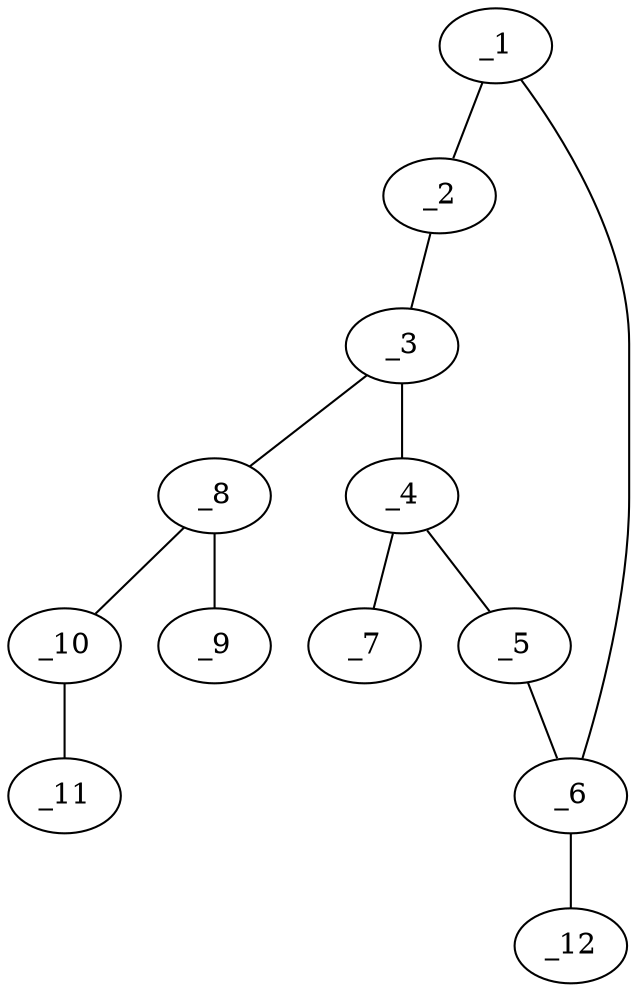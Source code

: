 graph molid602880 {
	_1	 [charge=0,
		chem=4,
		symbol="N  ",
		x="4.5981",
		y="-1.25"];
	_2	 [charge=0,
		chem=1,
		symbol="C  ",
		x="4.5981",
		y="-0.25"];
	_1 -- _2	 [valence=1];
	_6	 [charge=0,
		chem=1,
		symbol="C  ",
		x="3.732",
		y="-1.75"];
	_1 -- _6	 [valence=2];
	_3	 [charge=0,
		chem=1,
		symbol="C  ",
		x="3.7321",
		y="0.25"];
	_2 -- _3	 [valence=2];
	_4	 [charge=0,
		chem=1,
		symbol="C  ",
		x="2.866",
		y="-0.25"];
	_3 -- _4	 [valence=1];
	_8	 [charge=0,
		chem=1,
		symbol="C  ",
		x="3.7321",
		y="1.25"];
	_3 -- _8	 [valence=1];
	_5	 [charge=0,
		chem=4,
		symbol="N  ",
		x="2.866",
		y="-1.25"];
	_4 -- _5	 [valence=2];
	_7	 [charge=0,
		chem=2,
		symbol="O  ",
		x=2,
		y="0.25"];
	_4 -- _7	 [valence=1];
	_5 -- _6	 [valence=1];
	_12	 [charge=0,
		chem=2,
		symbol="O  ",
		x="3.732",
		y="-2.75"];
	_6 -- _12	 [valence=1];
	_9	 [charge=0,
		chem=2,
		symbol="O  ",
		x="2.866",
		y="1.75"];
	_8 -- _9	 [valence=2];
	_10	 [charge=0,
		chem=2,
		symbol="O  ",
		x="4.5981",
		y="1.75"];
	_8 -- _10	 [valence=1];
	_11	 [charge=0,
		chem=1,
		symbol="C  ",
		x="4.5981",
		y="2.75"];
	_10 -- _11	 [valence=1];
}

